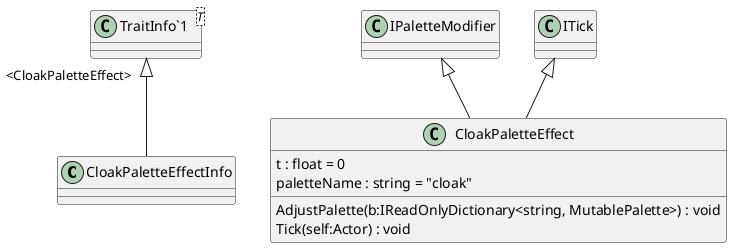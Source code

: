 @startuml
class CloakPaletteEffectInfo {
}
class CloakPaletteEffect {
    t : float = 0
    paletteName : string = "cloak"
    AdjustPalette(b:IReadOnlyDictionary<string, MutablePalette>) : void
    Tick(self:Actor) : void
}
class "TraitInfo`1"<T> {
}
"TraitInfo`1" "<CloakPaletteEffect>" <|-- CloakPaletteEffectInfo
IPaletteModifier <|-- CloakPaletteEffect
ITick <|-- CloakPaletteEffect
@enduml
